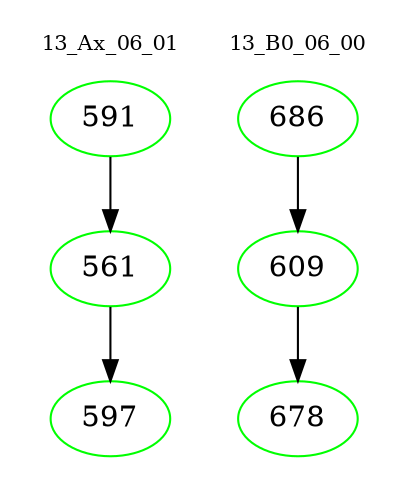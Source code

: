 digraph{
subgraph cluster_0 {
color = white
label = "13_Ax_06_01";
fontsize=10;
T0_591 [label="591", color="green"]
T0_591 -> T0_561 [color="black"]
T0_561 [label="561", color="green"]
T0_561 -> T0_597 [color="black"]
T0_597 [label="597", color="green"]
}
subgraph cluster_1 {
color = white
label = "13_B0_06_00";
fontsize=10;
T1_686 [label="686", color="green"]
T1_686 -> T1_609 [color="black"]
T1_609 [label="609", color="green"]
T1_609 -> T1_678 [color="black"]
T1_678 [label="678", color="green"]
}
}

